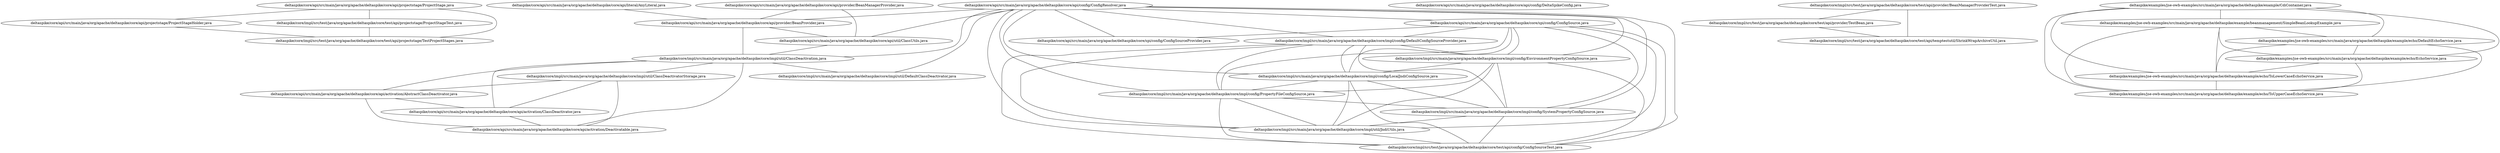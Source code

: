 strict graph G {
  1 [ label="deltaspike/core/api/src/main/java/org/apache/deltaspike/core/api/projectstage/ProjectStage.java" owner="666bd2f4-8621-441a-a141-a4109f8f9a0a" creator="666bd2f4-8621-441a-a141-a4109f8f9a0a" dev1="666bd2f4-8621-441a-a141-a4109f8f9a0a;2" package="org.apache.deltaspike.core.api" ];
  2 [ label="deltaspike/core/api/src/main/java/org/apache/deltaspike/core/api/projectstage/ProjectStageHolder.java" owner="666bd2f4-8621-441a-a141-a4109f8f9a0a" creator="666bd2f4-8621-441a-a141-a4109f8f9a0a" dev1="666bd2f4-8621-441a-a141-a4109f8f9a0a;2" package="org.apache.deltaspike.core.api" ];
  3 [ label="deltaspike/core/api/src/main/java/org/apache/deltaspike/core/api/provider/BeanManagerProvider.java" owner="666bd2f4-8621-441a-a141-a4109f8f9a0a" creator="666bd2f4-8621-441a-a141-a4109f8f9a0a" dev1="666bd2f4-8621-441a-a141-a4109f8f9a0a;2" package="org.apache.deltaspike.core.api" ];
  4 [ label="deltaspike/core/api/src/main/java/org/apache/deltaspike/core/api/util/ClassUtils.java" owner="666bd2f4-8621-441a-a141-a4109f8f9a0a" creator="666bd2f4-8621-441a-a141-a4109f8f9a0a" dev1="666bd2f4-8621-441a-a141-a4109f8f9a0a;2" package="org.apache.deltaspike.core.api" ];
  5 [ label="deltaspike/core/api/src/main/java/org/apache/deltaspike/core/api/config/DeltaSpikeConfig.java" owner="2a2ffaae-6291-4c18-8ca2-24cef92f086a" creator="2a2ffaae-6291-4c18-8ca2-24cef92f086a" dev1="2a2ffaae-6291-4c18-8ca2-24cef92f086a;1" package="org.apache.deltaspike.core.api" ];
  6 [ label="deltaspike/core/api/src/main/java/org/apache/deltaspike/core/api/provider/BeanProvider.java" owner="666bd2f4-8621-441a-a141-a4109f8f9a0a" creator="666bd2f4-8621-441a-a141-a4109f8f9a0a" dev1="2a2ffaae-6291-4c18-8ca2-24cef92f086a;1" package="org.apache.deltaspike.core.api" dev2="666bd2f4-8621-441a-a141-a4109f8f9a0a;2" ];
  7 [ label="deltaspike/core/impl/src/test/java/org/apache/deltaspike/core/test/api/projectstage/ProjectStageTest.java" owner="666bd2f4-8621-441a-a141-a4109f8f9a0a" creator="666bd2f4-8621-441a-a141-a4109f8f9a0a" dev1="666bd2f4-8621-441a-a141-a4109f8f9a0a;1" package="UNKNOWN" ];
  8 [ label="deltaspike/core/impl/src/test/java/org/apache/deltaspike/core/test/api/projectstage/TestProjectStages.java" owner="666bd2f4-8621-441a-a141-a4109f8f9a0a" creator="666bd2f4-8621-441a-a141-a4109f8f9a0a" dev1="666bd2f4-8621-441a-a141-a4109f8f9a0a;2" package="org.apache.deltaspike.core.test" ];
  9 [ label="deltaspike/core/impl/src/main/java/org/apache/deltaspike/core/impl/util/ClassDeactivation.java" owner="2a2ffaae-6291-4c18-8ca2-24cef92f086a" creator="2a2ffaae-6291-4c18-8ca2-24cef92f086a" dev1="2a2ffaae-6291-4c18-8ca2-24cef92f086a;2" package="org.apache.deltaspike.core.impl" dev2="666bd2f4-8621-441a-a141-a4109f8f9a0a;1" ];
  10 [ label="deltaspike/core/impl/src/main/java/org/apache/deltaspike/core/impl/util/ClassDeactivatorStorage.java" owner="2a2ffaae-6291-4c18-8ca2-24cef92f086a" creator="2a2ffaae-6291-4c18-8ca2-24cef92f086a" dev1="2a2ffaae-6291-4c18-8ca2-24cef92f086a;1" package="org.apache.deltaspike.core.impl" ];
  11 [ label="deltaspike/core/api/src/main/java/org/apache/deltaspike/core/api/activation/AbstractClassDeactivator.java" owner="2a2ffaae-6291-4c18-8ca2-24cef92f086a" creator="2a2ffaae-6291-4c18-8ca2-24cef92f086a" dev1="2a2ffaae-6291-4c18-8ca2-24cef92f086a;1" package="org.apache.deltaspike.core.api" ];
  12 [ label="deltaspike/core/api/src/main/java/org/apache/deltaspike/core/api/activation/ClassDeactivator.java" owner="2a2ffaae-6291-4c18-8ca2-24cef92f086a" creator="2a2ffaae-6291-4c18-8ca2-24cef92f086a" dev1="2a2ffaae-6291-4c18-8ca2-24cef92f086a;1" package="org.apache.deltaspike.core.api" ];
  13 [ label="deltaspike/core/api/src/main/java/org/apache/deltaspike/core/api/activation/Deactivatable.java" owner="2a2ffaae-6291-4c18-8ca2-24cef92f086a" creator="2a2ffaae-6291-4c18-8ca2-24cef92f086a" dev1="2a2ffaae-6291-4c18-8ca2-24cef92f086a;1" package="org.apache.deltaspike.core.api" ];
  14 [ label="deltaspike/core/impl/src/test/java/org/apache/deltaspike/core/test/api/provider/BeanManagerProviderTest.java" owner="666bd2f4-8621-441a-a141-a4109f8f9a0a" creator="666bd2f4-8621-441a-a141-a4109f8f9a0a" dev1="666bd2f4-8621-441a-a141-a4109f8f9a0a;2" package="org.apache.deltaspike.core.test" ];
  15 [ label="deltaspike/core/impl/src/test/java/org/apache/deltaspike/core/test/api/provider/TestBean.java" owner="666bd2f4-8621-441a-a141-a4109f8f9a0a" creator="666bd2f4-8621-441a-a141-a4109f8f9a0a" dev1="666bd2f4-8621-441a-a141-a4109f8f9a0a;1" package="org.apache.deltaspike.core.test" ];
  16 [ label="deltaspike/core/impl/src/test/java/org/apache/deltaspike/core/test/api/temptestutil/ShrinkWrapArchiveUtil.java" owner="666bd2f4-8621-441a-a141-a4109f8f9a0a" creator="666bd2f4-8621-441a-a141-a4109f8f9a0a" dev1="666bd2f4-8621-441a-a141-a4109f8f9a0a;3" package="org.apache.deltaspike.core.test" ];
  17 [ label="deltaspike/core/api/src/main/java/org/apache/deltaspike/core/api/config/ConfigResolver.java" owner="2a2ffaae-6291-4c18-8ca2-24cef92f086a" creator="666bd2f4-8621-441a-a141-a4109f8f9a0a" dev1="2a2ffaae-6291-4c18-8ca2-24cef92f086a;2" package="org.apache.deltaspike.core.api" dev2="666bd2f4-8621-441a-a141-a4109f8f9a0a;2" ];
  18 [ label="deltaspike/core/api/src/main/java/org/apache/deltaspike/core/spi/config/ConfigSource.java" owner="2a2ffaae-6291-4c18-8ca2-24cef92f086a" creator="666bd2f4-8621-441a-a141-a4109f8f9a0a" dev1="2a2ffaae-6291-4c18-8ca2-24cef92f086a;1" package="org.apache.deltaspike.core.spi" dev2="666bd2f4-8621-441a-a141-a4109f8f9a0a;1" ];
  19 [ label="deltaspike/core/api/src/main/java/org/apache/deltaspike/core/spi/config/ConfigSourceProvider.java" owner="666bd2f4-8621-441a-a141-a4109f8f9a0a" creator="666bd2f4-8621-441a-a141-a4109f8f9a0a" dev1="666bd2f4-8621-441a-a141-a4109f8f9a0a;1" package="org.apache.deltaspike.core.spi" ];
  20 [ label="deltaspike/core/impl/src/main/java/org/apache/deltaspike/core/impl/util/DefaultClassDeactivator.java" owner="2a2ffaae-6291-4c18-8ca2-24cef92f086a" creator="2a2ffaae-6291-4c18-8ca2-24cef92f086a" dev1="2a2ffaae-6291-4c18-8ca2-24cef92f086a;1" package="UNKNOWN" ];
  21 [ label="deltaspike/core/impl/src/main/java/org/apache/deltaspike/core/impl/config/DefaultConfigSourceProvider.java" owner="2a2ffaae-6291-4c18-8ca2-24cef92f086a" creator="2a2ffaae-6291-4c18-8ca2-24cef92f086a" dev1="2a2ffaae-6291-4c18-8ca2-24cef92f086a;1" package="org.apache.deltaspike.core.impl" ];
  22 [ label="deltaspike/core/impl/src/main/java/org/apache/deltaspike/core/impl/config/EnvironmentPropertyConfigSource.java" owner="2a2ffaae-6291-4c18-8ca2-24cef92f086a" creator="2a2ffaae-6291-4c18-8ca2-24cef92f086a" dev1="2a2ffaae-6291-4c18-8ca2-24cef92f086a;1" package="org.apache.deltaspike.core.impl" ];
  23 [ label="deltaspike/core/impl/src/main/java/org/apache/deltaspike/core/impl/config/LocalJndiConfigSource.java" owner="2a2ffaae-6291-4c18-8ca2-24cef92f086a" creator="2a2ffaae-6291-4c18-8ca2-24cef92f086a" dev1="2a2ffaae-6291-4c18-8ca2-24cef92f086a;1" package="org.apache.deltaspike.core.impl" ];
  24 [ label="deltaspike/core/impl/src/main/java/org/apache/deltaspike/core/impl/config/PropertyFileConfigSource.java" owner="2a2ffaae-6291-4c18-8ca2-24cef92f086a" creator="2a2ffaae-6291-4c18-8ca2-24cef92f086a" dev1="2a2ffaae-6291-4c18-8ca2-24cef92f086a;1" package="org.apache.deltaspike.core.impl" ];
  25 [ label="deltaspike/core/impl/src/main/java/org/apache/deltaspike/core/impl/config/SystemPropertyConfigSource.java" owner="2a2ffaae-6291-4c18-8ca2-24cef92f086a" creator="2a2ffaae-6291-4c18-8ca2-24cef92f086a" dev1="2a2ffaae-6291-4c18-8ca2-24cef92f086a;1" package="org.apache.deltaspike.core.impl" ];
  26 [ label="deltaspike/core/impl/src/main/java/org/apache/deltaspike/core/impl/util/JndiUtils.java" owner="2a2ffaae-6291-4c18-8ca2-24cef92f086a" creator="2a2ffaae-6291-4c18-8ca2-24cef92f086a" dev1="2a2ffaae-6291-4c18-8ca2-24cef92f086a;1" package="org.apache.deltaspike.core.impl" ];
  27 [ label="deltaspike/core/impl/src/test/java/org/apache/deltaspike/core/test/api/config/ConfigSourceTest.java" owner="2a2ffaae-6291-4c18-8ca2-24cef92f086a" creator="2a2ffaae-6291-4c18-8ca2-24cef92f086a" dev1="2a2ffaae-6291-4c18-8ca2-24cef92f086a;1" package="UNKNOWN" ];
  28 [ label="deltaspike/core/api/src/main/java/org/apache/deltaspike/core/api/literal/AnyLiteral.java" owner="2a2ffaae-6291-4c18-8ca2-24cef92f086a" creator="2a2ffaae-6291-4c18-8ca2-24cef92f086a" dev1="2a2ffaae-6291-4c18-8ca2-24cef92f086a;2" package="org.apache.deltaspike.core.api" ];
  29 [ label="deltaspike/examples/jse-owb-examples/src/main/java/org/apache/deltaspike/example/CdiContainer.java" owner="2a2ffaae-6291-4c18-8ca2-24cef92f086a" creator="2a2ffaae-6291-4c18-8ca2-24cef92f086a" dev1="2a2ffaae-6291-4c18-8ca2-24cef92f086a;1" package="org.apache.deltaspike.example" ];
  30 [ label="deltaspike/examples/jse-owb-examples/src/main/java/org/apache/deltaspike/example/beanmanagement/SimpleBeanLookupExample.java" owner="2a2ffaae-6291-4c18-8ca2-24cef92f086a" creator="2a2ffaae-6291-4c18-8ca2-24cef92f086a" dev1="2a2ffaae-6291-4c18-8ca2-24cef92f086a;1" package="org.apache.deltaspike.example.beanmanagement" ];
  31 [ label="deltaspike/examples/jse-owb-examples/src/main/java/org/apache/deltaspike/example/echo/DefaultEchoService.java" owner="2a2ffaae-6291-4c18-8ca2-24cef92f086a" creator="2a2ffaae-6291-4c18-8ca2-24cef92f086a" dev1="2a2ffaae-6291-4c18-8ca2-24cef92f086a;1" package="org.apache.deltaspike.example.echo" ];
  32 [ label="deltaspike/examples/jse-owb-examples/src/main/java/org/apache/deltaspike/example/echo/EchoService.java" owner="2a2ffaae-6291-4c18-8ca2-24cef92f086a" creator="2a2ffaae-6291-4c18-8ca2-24cef92f086a" dev1="2a2ffaae-6291-4c18-8ca2-24cef92f086a;1" package="org.apache.deltaspike.example.echo" ];
  33 [ label="deltaspike/examples/jse-owb-examples/src/main/java/org/apache/deltaspike/example/echo/ToLowerCaseEchoService.java" owner="2a2ffaae-6291-4c18-8ca2-24cef92f086a" creator="2a2ffaae-6291-4c18-8ca2-24cef92f086a" dev1="2a2ffaae-6291-4c18-8ca2-24cef92f086a;1" package="org.apache.deltaspike.example.echo" ];
  34 [ label="deltaspike/examples/jse-owb-examples/src/main/java/org/apache/deltaspike/example/echo/ToUpperCaseEchoService.java" owner="2a2ffaae-6291-4c18-8ca2-24cef92f086a" creator="2a2ffaae-6291-4c18-8ca2-24cef92f086a" dev1="2a2ffaae-6291-4c18-8ca2-24cef92f086a;1" package="org.apache.deltaspike.example.echo" ];
  1 -- 2 [ weight="1.0" ];
  3 -- 4 [ weight="1.0" ];
  3 -- 6 [ weight="1.0" ];
  1 -- 7 [ weight="1.0" ];
  1 -- 8 [ weight="1.0" ];
  7 -- 8 [ weight="1.0" ];
  2 -- 8 [ weight="1.0" ];
  9 -- 10 [ weight="1.0" ];
  9 -- 11 [ weight="1.0" ];
  9 -- 12 [ weight="1.0" ];
  9 -- 13 [ weight="1.0" ];
  10 -- 11 [ weight="1.0" ];
  10 -- 12 [ weight="1.0" ];
  10 -- 13 [ weight="1.0" ];
  11 -- 12 [ weight="1.0" ];
  11 -- 13 [ weight="1.0" ];
  12 -- 13 [ weight="1.0" ];
  14 -- 15 [ weight="1.0" ];
  14 -- 16 [ weight="2.0" ];
  15 -- 16 [ weight="1.0" ];
  17 -- 18 [ weight="2.0" ];
  17 -- 19 [ weight="1.0" ];
  18 -- 19 [ weight="1.0" ];
  17 -- 9 [ weight="2.0" ];
  17 -- 20 [ weight="1.0" ];
  9 -- 20 [ weight="1.0" ];
  17 -- 21 [ weight="1.0" ];
  17 -- 22 [ weight="1.0" ];
  17 -- 23 [ weight="1.0" ];
  17 -- 24 [ weight="1.0" ];
  17 -- 25 [ weight="1.0" ];
  17 -- 26 [ weight="1.0" ];
  17 -- 27 [ weight="1.0" ];
  18 -- 21 [ weight="1.0" ];
  18 -- 22 [ weight="1.0" ];
  18 -- 23 [ weight="1.0" ];
  18 -- 24 [ weight="1.0" ];
  18 -- 25 [ weight="1.0" ];
  18 -- 26 [ weight="1.0" ];
  18 -- 27 [ weight="1.0" ];
  21 -- 22 [ weight="1.0" ];
  21 -- 23 [ weight="1.0" ];
  21 -- 24 [ weight="1.0" ];
  21 -- 25 [ weight="1.0" ];
  21 -- 26 [ weight="1.0" ];
  21 -- 27 [ weight="1.0" ];
  22 -- 23 [ weight="1.0" ];
  22 -- 24 [ weight="1.0" ];
  22 -- 25 [ weight="1.0" ];
  22 -- 26 [ weight="1.0" ];
  22 -- 27 [ weight="1.0" ];
  23 -- 24 [ weight="1.0" ];
  23 -- 25 [ weight="1.0" ];
  23 -- 26 [ weight="1.0" ];
  23 -- 27 [ weight="1.0" ];
  24 -- 25 [ weight="1.0" ];
  24 -- 26 [ weight="1.0" ];
  24 -- 27 [ weight="1.0" ];
  25 -- 26 [ weight="1.0" ];
  25 -- 27 [ weight="1.0" ];
  26 -- 27 [ weight="1.0" ];
  17 -- 6 [ weight="1.0" ];
  17 -- 4 [ weight="1.0" ];
  6 -- 4 [ weight="1.0" ];
  6 -- 9 [ weight="1.0" ];
  4 -- 9 [ weight="1.0" ];
  28 -- 6 [ weight="1.0" ];
  29 -- 30 [ weight="1.0" ];
  29 -- 31 [ weight="1.0" ];
  29 -- 32 [ weight="1.0" ];
  29 -- 33 [ weight="1.0" ];
  29 -- 34 [ weight="1.0" ];
  30 -- 31 [ weight="1.0" ];
  30 -- 32 [ weight="1.0" ];
  30 -- 33 [ weight="1.0" ];
  30 -- 34 [ weight="1.0" ];
  31 -- 32 [ weight="1.0" ];
  31 -- 33 [ weight="1.0" ];
  31 -- 34 [ weight="1.0" ];
  32 -- 33 [ weight="1.0" ];
  32 -- 34 [ weight="1.0" ];
  33 -- 34 [ weight="1.0" ];
}
